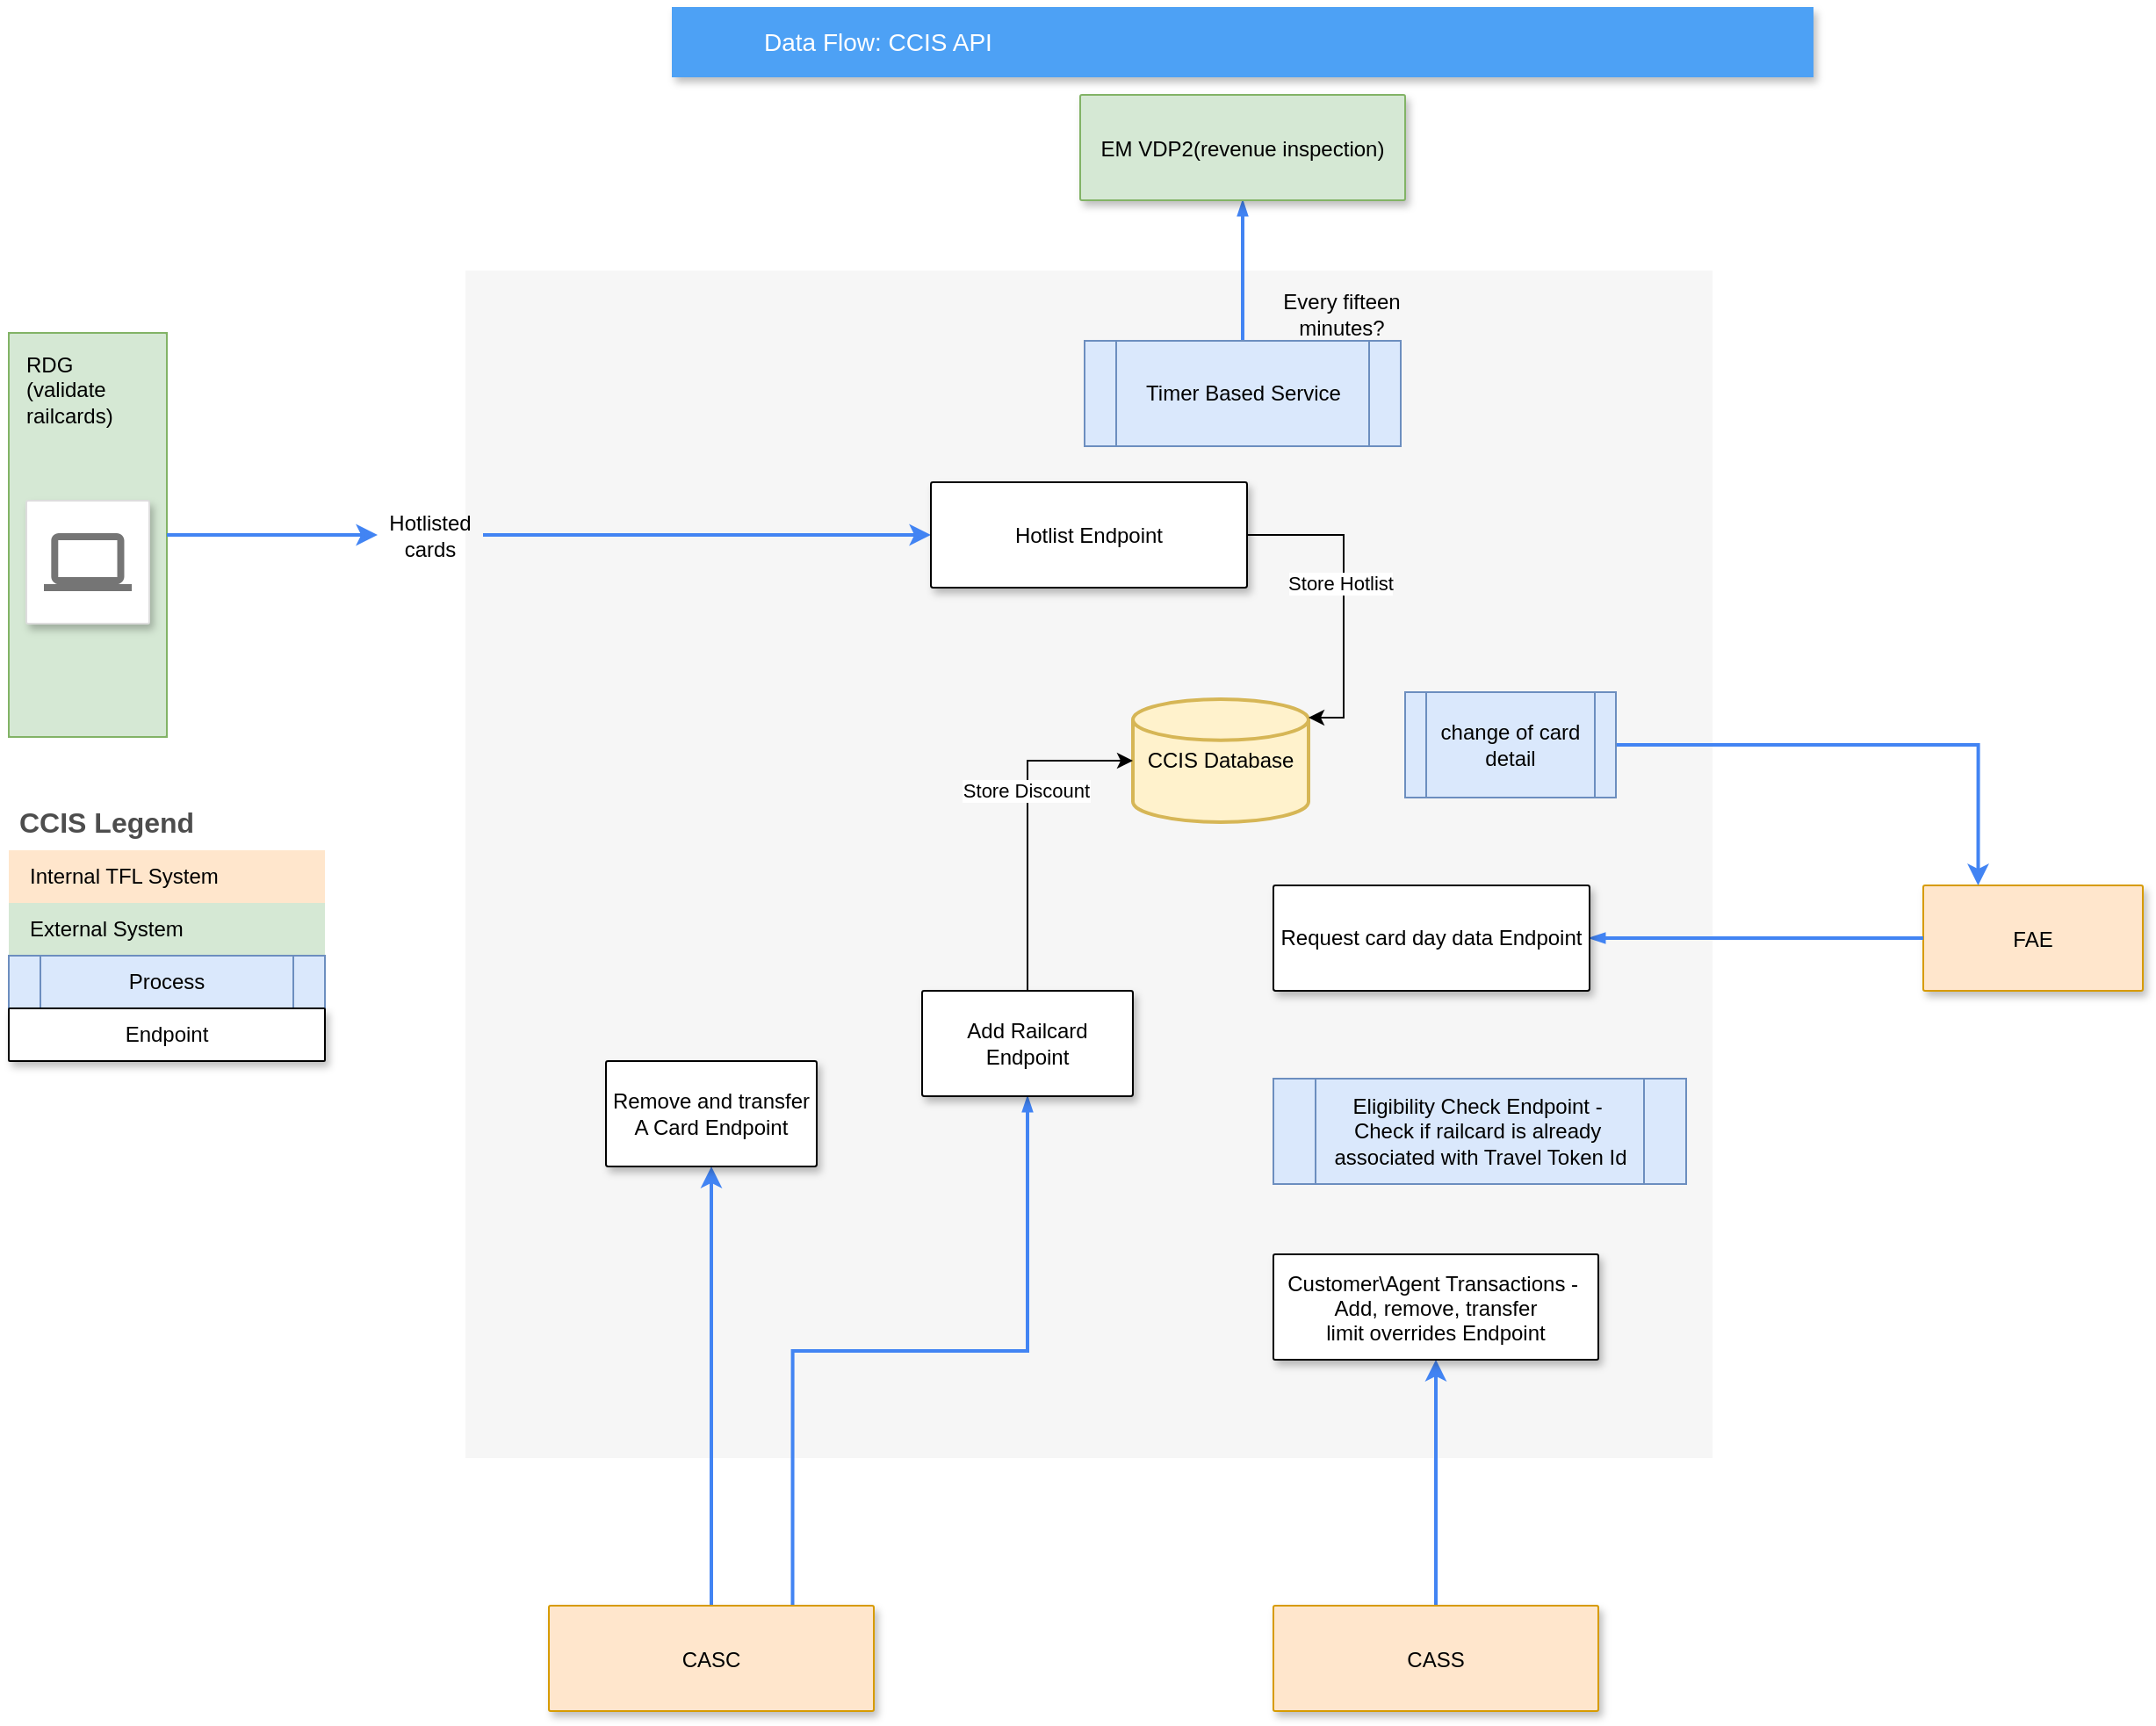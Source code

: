 <mxfile version="24.7.12">
  <diagram id="f106602c-feb2-e66a-4537-3a34d633f6aa" name="Page-1">
    <mxGraphModel dx="1631" dy="921" grid="1" gridSize="10" guides="1" tooltips="1" connect="1" arrows="1" fold="1" page="1" pageScale="1" pageWidth="1169" pageHeight="827" background="none" math="0" shadow="0">
      <root>
        <mxCell id="0" />
        <mxCell id="1" parent="0" />
        <mxCell id="Lif8JBEafslfNm7ranTe-1" value="" style="fillColor=#F6F6F6;strokeColor=none;shadow=0;gradientColor=none;fontSize=14;align=left;spacing=10;fontColor=#717171;9E9E9E;verticalAlign=top;spacingTop=-4;fontStyle=0;spacingLeft=40;html=1;" parent="1" vertex="1">
          <mxGeometry x="310" y="170" width="710" height="676" as="geometry" />
        </mxCell>
        <mxCell id="Lif8JBEafslfNm7ranTe-4" value="Data Flow: CCIS API" style="fillColor=#4DA1F5;strokeColor=none;shadow=1;gradientColor=none;fontSize=14;align=left;spacingLeft=50;fontColor=#ffffff;html=1;" parent="1" vertex="1">
          <mxGeometry x="427.5" y="20" width="650" height="40" as="geometry" />
        </mxCell>
        <mxCell id="uueP2DIrT8dm-PXU4ACH-16" style="edgeStyle=orthogonalEdgeStyle;rounded=0;orthogonalLoop=1;jettySize=auto;html=1;entryX=0.5;entryY=1;entryDx=0;entryDy=0;exitX=0.5;exitY=0;exitDx=0;exitDy=0;dashed=0;strokeColor=#4284F3;strokeWidth=2;align=left;verticalAlign=middle;fontFamily=Helvetica;fontSize=12;fontColor=#000000;labelBackgroundColor=none;elbow=vertical;startFill=1;startSize=4;endArrow=blockThin;endFill=1;endSize=4;" parent="1" source="ZAgyCPwNIXEEH-julRxE-11" target="uueP2DIrT8dm-PXU4ACH-2" edge="1">
          <mxGeometry relative="1" as="geometry">
            <mxPoint x="752.5" y="200" as="sourcePoint" />
          </mxGeometry>
        </mxCell>
        <mxCell id="uueP2DIrT8dm-PXU4ACH-2" value="EM VDP2(revenue inspection)" style="strokeColor=#82b366;shadow=1;strokeWidth=1;rounded=1;absoluteArcSize=1;arcSize=2;fillColor=#d5e8d4;" parent="1" vertex="1">
          <mxGeometry x="660" y="70" width="185" height="60" as="geometry" />
        </mxCell>
        <mxCell id="uueP2DIrT8dm-PXU4ACH-6" value="" style="edgeStyle=orthogonalEdgeStyle;rounded=0;orthogonalLoop=1;jettySize=auto;html=1;entryX=0.5;entryY=1;entryDx=0;entryDy=0;strokeColor=#4284F3;dashed=0;strokeWidth=2;align=left;verticalAlign=middle;fontFamily=Helvetica;fontSize=12;fontColor=#000000;labelBackgroundColor=none;elbow=vertical;startFill=1;startSize=4;endArrow=blockThin;endFill=1;endSize=4;exitX=0.75;exitY=0;exitDx=0;exitDy=0;" parent="1" source="uueP2DIrT8dm-PXU4ACH-4" target="ZAgyCPwNIXEEH-julRxE-15" edge="1">
          <mxGeometry relative="1" as="geometry">
            <mxPoint x="560" y="710" as="targetPoint" />
          </mxGeometry>
        </mxCell>
        <mxCell id="dDXMyxGnjNUTMCInh3wV-5" style="edgeStyle=orthogonalEdgeStyle;rounded=0;orthogonalLoop=1;jettySize=auto;html=1;entryX=0.5;entryY=1;entryDx=0;entryDy=0;strokeWidth=2;strokeColor=#4284F3;" parent="1" source="ZAgyCPwNIXEEH-julRxE-5" target="dDXMyxGnjNUTMCInh3wV-4" edge="1">
          <mxGeometry relative="1" as="geometry" />
        </mxCell>
        <mxCell id="ZAgyCPwNIXEEH-julRxE-7" value="" style="edgeStyle=orthogonalEdgeStyle;rounded=0;orthogonalLoop=1;jettySize=auto;html=1;strokeColor=#4284F3;strokeWidth=2;" edge="1" parent="1" source="uueP2DIrT8dm-PXU4ACH-4" target="ZAgyCPwNIXEEH-julRxE-6">
          <mxGeometry relative="1" as="geometry" />
        </mxCell>
        <mxCell id="uueP2DIrT8dm-PXU4ACH-4" value="CASC" style="strokeColor=#d79b00;shadow=1;strokeWidth=1;rounded=1;absoluteArcSize=1;arcSize=2;fillColor=#ffe6cc;" parent="1" vertex="1">
          <mxGeometry x="357.5" y="930" width="185" height="60" as="geometry" />
        </mxCell>
        <mxCell id="uueP2DIrT8dm-PXU4ACH-7" value="" style="group;fillColor=#d5e8d4;strokeColor=#82b366;gradientColor=#97d077;" parent="1" vertex="1" connectable="0">
          <mxGeometry x="50" y="205.5" width="90" height="230" as="geometry" />
        </mxCell>
        <mxCell id="Lif8JBEafslfNm7ranTe-3" value="RDG&lt;div&gt;(validate&amp;nbsp;&lt;/div&gt;&lt;div&gt;railcards)&lt;/div&gt;" style="rounded=1;absoluteArcSize=1;arcSize=2;html=1;strokeColor=#82b366;shadow=0;dashed=0;fontSize=12;align=left;verticalAlign=top;spacing=10;spacingTop=-4;fillColor=#d5e8d4;" parent="uueP2DIrT8dm-PXU4ACH-7" vertex="1">
          <mxGeometry width="90" height="230" as="geometry" />
        </mxCell>
        <mxCell id="Lif8JBEafslfNm7ranTe-9" value="" style="strokeColor=#dddddd;fillColor=#ffffff;shadow=1;strokeWidth=1;rounded=1;absoluteArcSize=1;arcSize=2;labelPosition=center;verticalLabelPosition=middle;align=center;verticalAlign=bottom;spacingLeft=0;fontColor=#999999;fontSize=12;whiteSpace=wrap;spacingBottom=2;html=1;" parent="uueP2DIrT8dm-PXU4ACH-7" vertex="1">
          <mxGeometry x="10" y="95.5" width="70" height="70" as="geometry" />
        </mxCell>
        <mxCell id="Lif8JBEafslfNm7ranTe-10" value="" style="dashed=0;connectable=0;html=1;fillColor=#757575;strokeColor=none;shape=mxgraph.gcp2.laptop;part=1;" parent="Lif8JBEafslfNm7ranTe-9" vertex="1">
          <mxGeometry x="0.5" width="50" height="33" relative="1" as="geometry">
            <mxPoint x="-25" y="18.5" as="offset" />
          </mxGeometry>
        </mxCell>
        <mxCell id="uueP2DIrT8dm-PXU4ACH-8" value="FAE" style="strokeColor=#d79b00;shadow=1;strokeWidth=1;rounded=1;absoluteArcSize=1;arcSize=2;fillColor=#ffe6cc;" parent="1" vertex="1">
          <mxGeometry x="1140" y="520" width="125" height="60" as="geometry" />
        </mxCell>
        <mxCell id="uueP2DIrT8dm-PXU4ACH-22" value="CCIS Database" style="strokeWidth=2;html=1;shape=mxgraph.flowchart.database;whiteSpace=wrap;fillColor=#fff2cc;strokeColor=#d6b656;" parent="1" vertex="1">
          <mxGeometry x="690" y="414" width="100" height="70" as="geometry" />
        </mxCell>
        <mxCell id="uueP2DIrT8dm-PXU4ACH-27" style="edgeStyle=orthogonalEdgeStyle;rounded=0;orthogonalLoop=1;jettySize=auto;html=1;entryX=0;entryY=0.5;entryDx=0;entryDy=0;entryPerimeter=0;exitX=0.5;exitY=0;exitDx=0;exitDy=0;" parent="1" source="ZAgyCPwNIXEEH-julRxE-15" target="uueP2DIrT8dm-PXU4ACH-22" edge="1">
          <mxGeometry relative="1" as="geometry">
            <mxPoint x="606.25" y="680" as="sourcePoint" />
            <mxPoint x="631.25" y="460" as="targetPoint" />
          </mxGeometry>
        </mxCell>
        <mxCell id="uueP2DIrT8dm-PXU4ACH-29" value="Store Discount" style="edgeLabel;html=1;align=center;verticalAlign=middle;resizable=0;points=[];" parent="uueP2DIrT8dm-PXU4ACH-27" vertex="1" connectable="0">
          <mxGeometry x="0.2" y="2" relative="1" as="geometry">
            <mxPoint x="1" as="offset" />
          </mxGeometry>
        </mxCell>
        <mxCell id="uueP2DIrT8dm-PXU4ACH-28" style="edgeStyle=orthogonalEdgeStyle;rounded=0;orthogonalLoop=1;jettySize=auto;html=1;entryX=1;entryY=0.15;entryDx=0;entryDy=0;entryPerimeter=0;exitX=1;exitY=0.5;exitDx=0;exitDy=0;" parent="1" source="ZAgyCPwNIXEEH-julRxE-17" target="uueP2DIrT8dm-PXU4ACH-22" edge="1">
          <mxGeometry relative="1" as="geometry">
            <mxPoint x="752.5" y="351" as="sourcePoint" />
          </mxGeometry>
        </mxCell>
        <mxCell id="uueP2DIrT8dm-PXU4ACH-30" value="Store Hotlist" style="edgeLabel;html=1;align=center;verticalAlign=middle;resizable=0;points=[];" parent="uueP2DIrT8dm-PXU4ACH-28" vertex="1" connectable="0">
          <mxGeometry x="-0.08" y="-2" relative="1" as="geometry">
            <mxPoint as="offset" />
          </mxGeometry>
        </mxCell>
        <mxCell id="dDXMyxGnjNUTMCInh3wV-4" value="Customer\Agent Transactions - &#xa;Add, remove, transfer&#xa;limit overrides Endpoint" style="shadow=1;strokeWidth=1;rounded=1;absoluteArcSize=1;arcSize=2;" parent="1" vertex="1">
          <mxGeometry x="770" y="730" width="185" height="60" as="geometry" />
        </mxCell>
        <mxCell id="UWwhtRLq5gvlbaL_WYV_-7" value="" style="edgeStyle=orthogonalEdgeStyle;rounded=0;orthogonalLoop=1;jettySize=auto;html=1;entryX=0;entryY=0.5;entryDx=0;entryDy=0;strokeWidth=2;strokeColor=#4284F3;exitX=1;exitY=0.5;exitDx=0;exitDy=0;" parent="1" source="UWwhtRLq5gvlbaL_WYV_-8" target="ZAgyCPwNIXEEH-julRxE-17" edge="1">
          <mxGeometry relative="1" as="geometry">
            <mxPoint x="240" y="321" as="sourcePoint" />
            <mxPoint x="660" y="320.5" as="targetPoint" />
            <Array as="points" />
          </mxGeometry>
        </mxCell>
        <mxCell id="UWwhtRLq5gvlbaL_WYV_-9" value="" style="edgeStyle=orthogonalEdgeStyle;rounded=0;orthogonalLoop=1;jettySize=auto;html=1;entryX=0;entryY=0.5;entryDx=0;entryDy=0;strokeWidth=2;strokeColor=#4284F3;exitX=1;exitY=0.5;exitDx=0;exitDy=0;" parent="1" source="Lif8JBEafslfNm7ranTe-3" target="UWwhtRLq5gvlbaL_WYV_-8" edge="1">
          <mxGeometry relative="1" as="geometry">
            <mxPoint x="140" y="321" as="sourcePoint" />
            <mxPoint x="660" y="321" as="targetPoint" />
          </mxGeometry>
        </mxCell>
        <mxCell id="UWwhtRLq5gvlbaL_WYV_-8" value="Hotlisted cards" style="text;html=1;align=center;verticalAlign=middle;whiteSpace=wrap;rounded=0;" parent="1" vertex="1">
          <mxGeometry x="260" y="305.5" width="60" height="30" as="geometry" />
        </mxCell>
        <mxCell id="UWwhtRLq5gvlbaL_WYV_-12" value="Every fifteen minutes?" style="text;html=1;align=center;verticalAlign=middle;whiteSpace=wrap;rounded=0;" parent="1" vertex="1">
          <mxGeometry x="760" y="180" width="98" height="30" as="geometry" />
        </mxCell>
        <mxCell id="UWwhtRLq5gvlbaL_WYV_-20" value="" style="edgeStyle=orthogonalEdgeStyle;rounded=0;orthogonalLoop=1;jettySize=auto;html=1;entryX=1;entryY=0.5;entryDx=0;entryDy=0;dashed=0;strokeColor=#4284F3;strokeWidth=2;align=left;verticalAlign=middle;fontFamily=Helvetica;fontSize=12;fontColor=#000000;labelBackgroundColor=none;elbow=vertical;startFill=1;startSize=4;endArrow=blockThin;endFill=1;endSize=4;exitX=0;exitY=0.5;exitDx=0;exitDy=0;" parent="1" source="uueP2DIrT8dm-PXU4ACH-8" target="ZAgyCPwNIXEEH-julRxE-16" edge="1">
          <mxGeometry relative="1" as="geometry">
            <mxPoint x="1050" y="430" as="sourcePoint" />
            <mxPoint x="955" y="550" as="targetPoint" />
          </mxGeometry>
        </mxCell>
        <mxCell id="UWwhtRLq5gvlbaL_WYV_-21" value="CCIS Legend" style="shape=table;startSize=30;container=1;collapsible=0;childLayout=tableLayout;fontSize=16;align=left;verticalAlign=top;fillColor=none;strokeColor=none;fontColor=#4D4D4D;fontStyle=1;spacingLeft=6;spacing=0;resizable=0;" parent="1" vertex="1">
          <mxGeometry x="50" y="470" width="180" height="90" as="geometry" />
        </mxCell>
        <mxCell id="UWwhtRLq5gvlbaL_WYV_-22" value="" style="shape=tableRow;horizontal=0;startSize=0;swimlaneHead=0;swimlaneBody=0;strokeColor=inherit;top=0;left=0;bottom=0;right=0;collapsible=0;dropTarget=0;fillColor=none;points=[[0,0.5],[1,0.5]];portConstraint=eastwest;fontSize=12;" parent="UWwhtRLq5gvlbaL_WYV_-21" vertex="1">
          <mxGeometry y="30" width="180" height="30" as="geometry" />
        </mxCell>
        <mxCell id="UWwhtRLq5gvlbaL_WYV_-23" value="Internal TFL System" style="shape=partialRectangle;html=1;whiteSpace=wrap;connectable=0;strokeColor=#d79b00;overflow=hidden;fillColor=#ffe6cc;top=0;left=0;bottom=0;right=0;pointerEvents=1;fontSize=12;align=left;spacingLeft=10;spacingRight=4;" parent="UWwhtRLq5gvlbaL_WYV_-22" vertex="1">
          <mxGeometry width="180" height="30" as="geometry">
            <mxRectangle width="180" height="30" as="alternateBounds" />
          </mxGeometry>
        </mxCell>
        <mxCell id="UWwhtRLq5gvlbaL_WYV_-24" value="" style="shape=tableRow;horizontal=0;startSize=0;swimlaneHead=0;swimlaneBody=0;strokeColor=inherit;top=0;left=0;bottom=0;right=0;collapsible=0;dropTarget=0;fillColor=none;points=[[0,0.5],[1,0.5]];portConstraint=eastwest;fontSize=12;" parent="UWwhtRLq5gvlbaL_WYV_-21" vertex="1">
          <mxGeometry y="60" width="180" height="30" as="geometry" />
        </mxCell>
        <mxCell id="UWwhtRLq5gvlbaL_WYV_-25" value="External System" style="shape=partialRectangle;html=1;whiteSpace=wrap;connectable=0;strokeColor=#82b366;overflow=hidden;fillColor=#d5e8d4;top=0;left=0;bottom=0;right=0;pointerEvents=1;fontSize=12;align=left;spacingLeft=10;spacingRight=4;" parent="UWwhtRLq5gvlbaL_WYV_-24" vertex="1">
          <mxGeometry width="180" height="30" as="geometry">
            <mxRectangle width="180" height="30" as="alternateBounds" />
          </mxGeometry>
        </mxCell>
        <mxCell id="ZAgyCPwNIXEEH-julRxE-5" value="CASS" style="strokeColor=#d79b00;shadow=1;strokeWidth=1;rounded=1;absoluteArcSize=1;arcSize=2;fillColor=#ffe6cc;" vertex="1" parent="1">
          <mxGeometry x="770" y="930" width="185" height="60" as="geometry" />
        </mxCell>
        <mxCell id="ZAgyCPwNIXEEH-julRxE-6" value="Remove and transfer A Card Endpoint" style="whiteSpace=wrap;html=1;shadow=1;strokeWidth=1;rounded=1;arcSize=2;" vertex="1" parent="1">
          <mxGeometry x="390" y="620" width="120" height="60" as="geometry" />
        </mxCell>
        <mxCell id="ZAgyCPwNIXEEH-julRxE-12" style="edgeStyle=orthogonalEdgeStyle;rounded=0;orthogonalLoop=1;jettySize=auto;html=1;entryX=0.25;entryY=0;entryDx=0;entryDy=0;strokeWidth=2;strokeColor=#4284F3;" edge="1" parent="1" source="ZAgyCPwNIXEEH-julRxE-9" target="uueP2DIrT8dm-PXU4ACH-8">
          <mxGeometry relative="1" as="geometry" />
        </mxCell>
        <mxCell id="ZAgyCPwNIXEEH-julRxE-9" value="change of card detail" style="shape=process;whiteSpace=wrap;html=1;backgroundOutline=1;fillColor=#dae8fc;strokeColor=#6c8ebf;" vertex="1" parent="1">
          <mxGeometry x="845" y="410" width="120" height="60" as="geometry" />
        </mxCell>
        <mxCell id="ZAgyCPwNIXEEH-julRxE-10" value="Process" style="shape=process;whiteSpace=wrap;html=1;backgroundOutline=1;fillColor=#dae8fc;strokeColor=#6c8ebf;" vertex="1" parent="1">
          <mxGeometry x="50" y="560" width="180" height="30" as="geometry" />
        </mxCell>
        <mxCell id="ZAgyCPwNIXEEH-julRxE-11" value="Timer Based Service" style="shape=process;whiteSpace=wrap;html=1;backgroundOutline=1;fillColor=#dae8fc;strokeColor=#6c8ebf;" vertex="1" parent="1">
          <mxGeometry x="662.5" y="210" width="180" height="60" as="geometry" />
        </mxCell>
        <mxCell id="ZAgyCPwNIXEEH-julRxE-13" value="&lt;span style=&quot;text-wrap: nowrap;&quot;&gt;Eligibility Check Endpoint -&amp;nbsp;&lt;/span&gt;&lt;br style=&quot;padding: 0px; margin: 0px; text-wrap: nowrap;&quot;&gt;&lt;span style=&quot;text-wrap: nowrap;&quot;&gt;Check if railcard is already&amp;nbsp;&lt;/span&gt;&lt;br style=&quot;padding: 0px; margin: 0px; text-wrap: nowrap;&quot;&gt;&lt;span style=&quot;text-wrap: nowrap;&quot;&gt;associated&amp;nbsp;with Travel Token Id&lt;/span&gt;" style="shape=process;whiteSpace=wrap;html=1;backgroundOutline=1;fillColor=#dae8fc;strokeColor=#6c8ebf;" vertex="1" parent="1">
          <mxGeometry x="770" y="630" width="235" height="60" as="geometry" />
        </mxCell>
        <mxCell id="ZAgyCPwNIXEEH-julRxE-14" value="Endpoint" style="whiteSpace=wrap;html=1;shadow=1;strokeWidth=1;rounded=1;arcSize=2;" vertex="1" parent="1">
          <mxGeometry x="50" y="590" width="180" height="30" as="geometry" />
        </mxCell>
        <mxCell id="ZAgyCPwNIXEEH-julRxE-15" value="Add Railcard Endpoint" style="whiteSpace=wrap;html=1;shadow=1;strokeWidth=1;rounded=1;arcSize=2;" vertex="1" parent="1">
          <mxGeometry x="570" y="580" width="120" height="60" as="geometry" />
        </mxCell>
        <mxCell id="ZAgyCPwNIXEEH-julRxE-16" value="&lt;span style=&quot;text-wrap: nowrap;&quot;&gt;Request card day data Endpoint&lt;/span&gt;" style="whiteSpace=wrap;html=1;shadow=1;strokeWidth=1;rounded=1;arcSize=2;" vertex="1" parent="1">
          <mxGeometry x="770" y="520" width="180" height="60" as="geometry" />
        </mxCell>
        <mxCell id="ZAgyCPwNIXEEH-julRxE-17" value="Hotlist Endpoint" style="whiteSpace=wrap;html=1;shadow=1;strokeWidth=1;rounded=1;arcSize=2;" vertex="1" parent="1">
          <mxGeometry x="575" y="290.5" width="180" height="60" as="geometry" />
        </mxCell>
      </root>
    </mxGraphModel>
  </diagram>
</mxfile>
